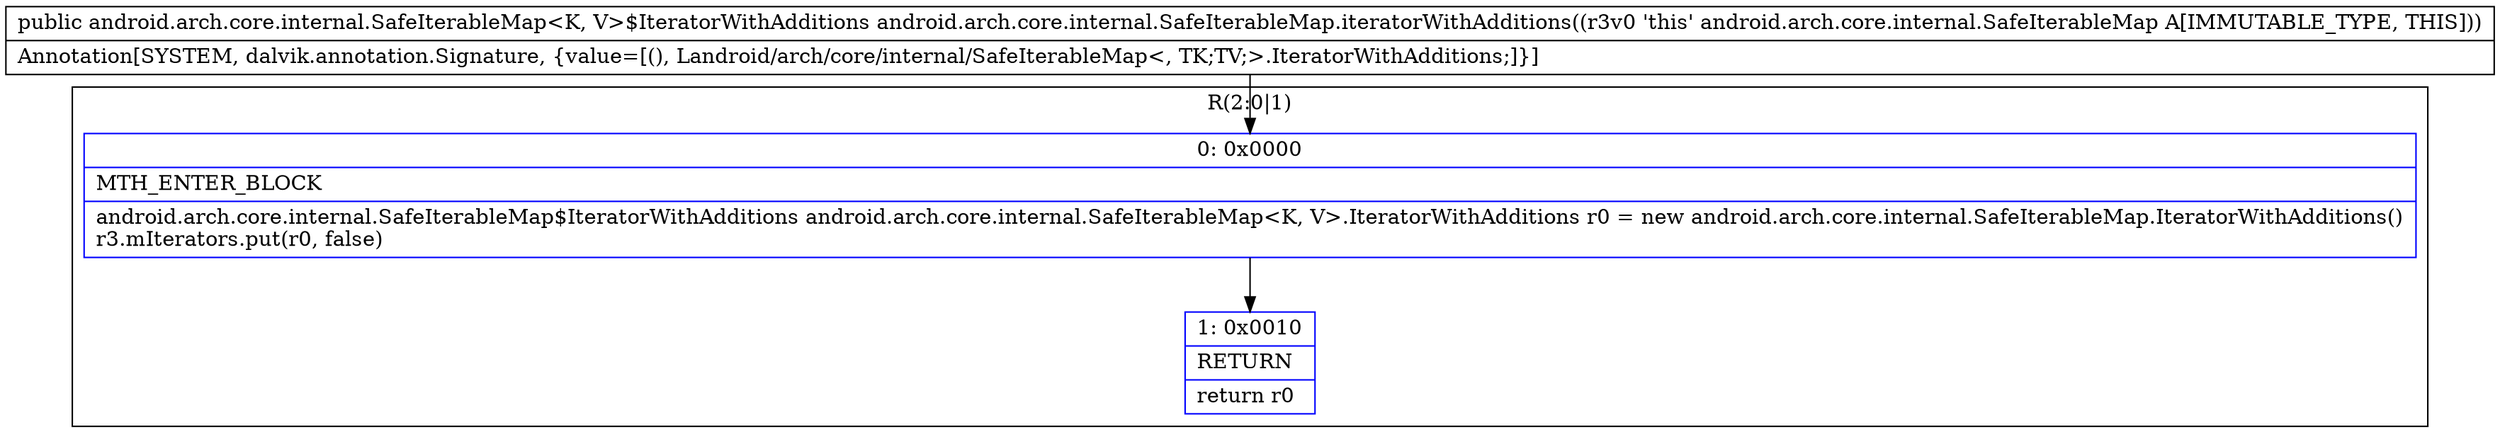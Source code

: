 digraph "CFG forandroid.arch.core.internal.SafeIterableMap.iteratorWithAdditions()Landroid\/arch\/core\/internal\/SafeIterableMap$IteratorWithAdditions;" {
subgraph cluster_Region_1047779571 {
label = "R(2:0|1)";
node [shape=record,color=blue];
Node_0 [shape=record,label="{0\:\ 0x0000|MTH_ENTER_BLOCK\l|android.arch.core.internal.SafeIterableMap$IteratorWithAdditions android.arch.core.internal.SafeIterableMap\<K, V\>.IteratorWithAdditions r0 = new android.arch.core.internal.SafeIterableMap.IteratorWithAdditions()\lr3.mIterators.put(r0, false)\l}"];
Node_1 [shape=record,label="{1\:\ 0x0010|RETURN\l|return r0\l}"];
}
MethodNode[shape=record,label="{public android.arch.core.internal.SafeIterableMap\<K, V\>$IteratorWithAdditions android.arch.core.internal.SafeIterableMap.iteratorWithAdditions((r3v0 'this' android.arch.core.internal.SafeIterableMap A[IMMUTABLE_TYPE, THIS]))  | Annotation[SYSTEM, dalvik.annotation.Signature, \{value=[(), Landroid\/arch\/core\/internal\/SafeIterableMap\<, TK;TV;\>.IteratorWithAdditions;]\}]\l}"];
MethodNode -> Node_0;
Node_0 -> Node_1;
}

